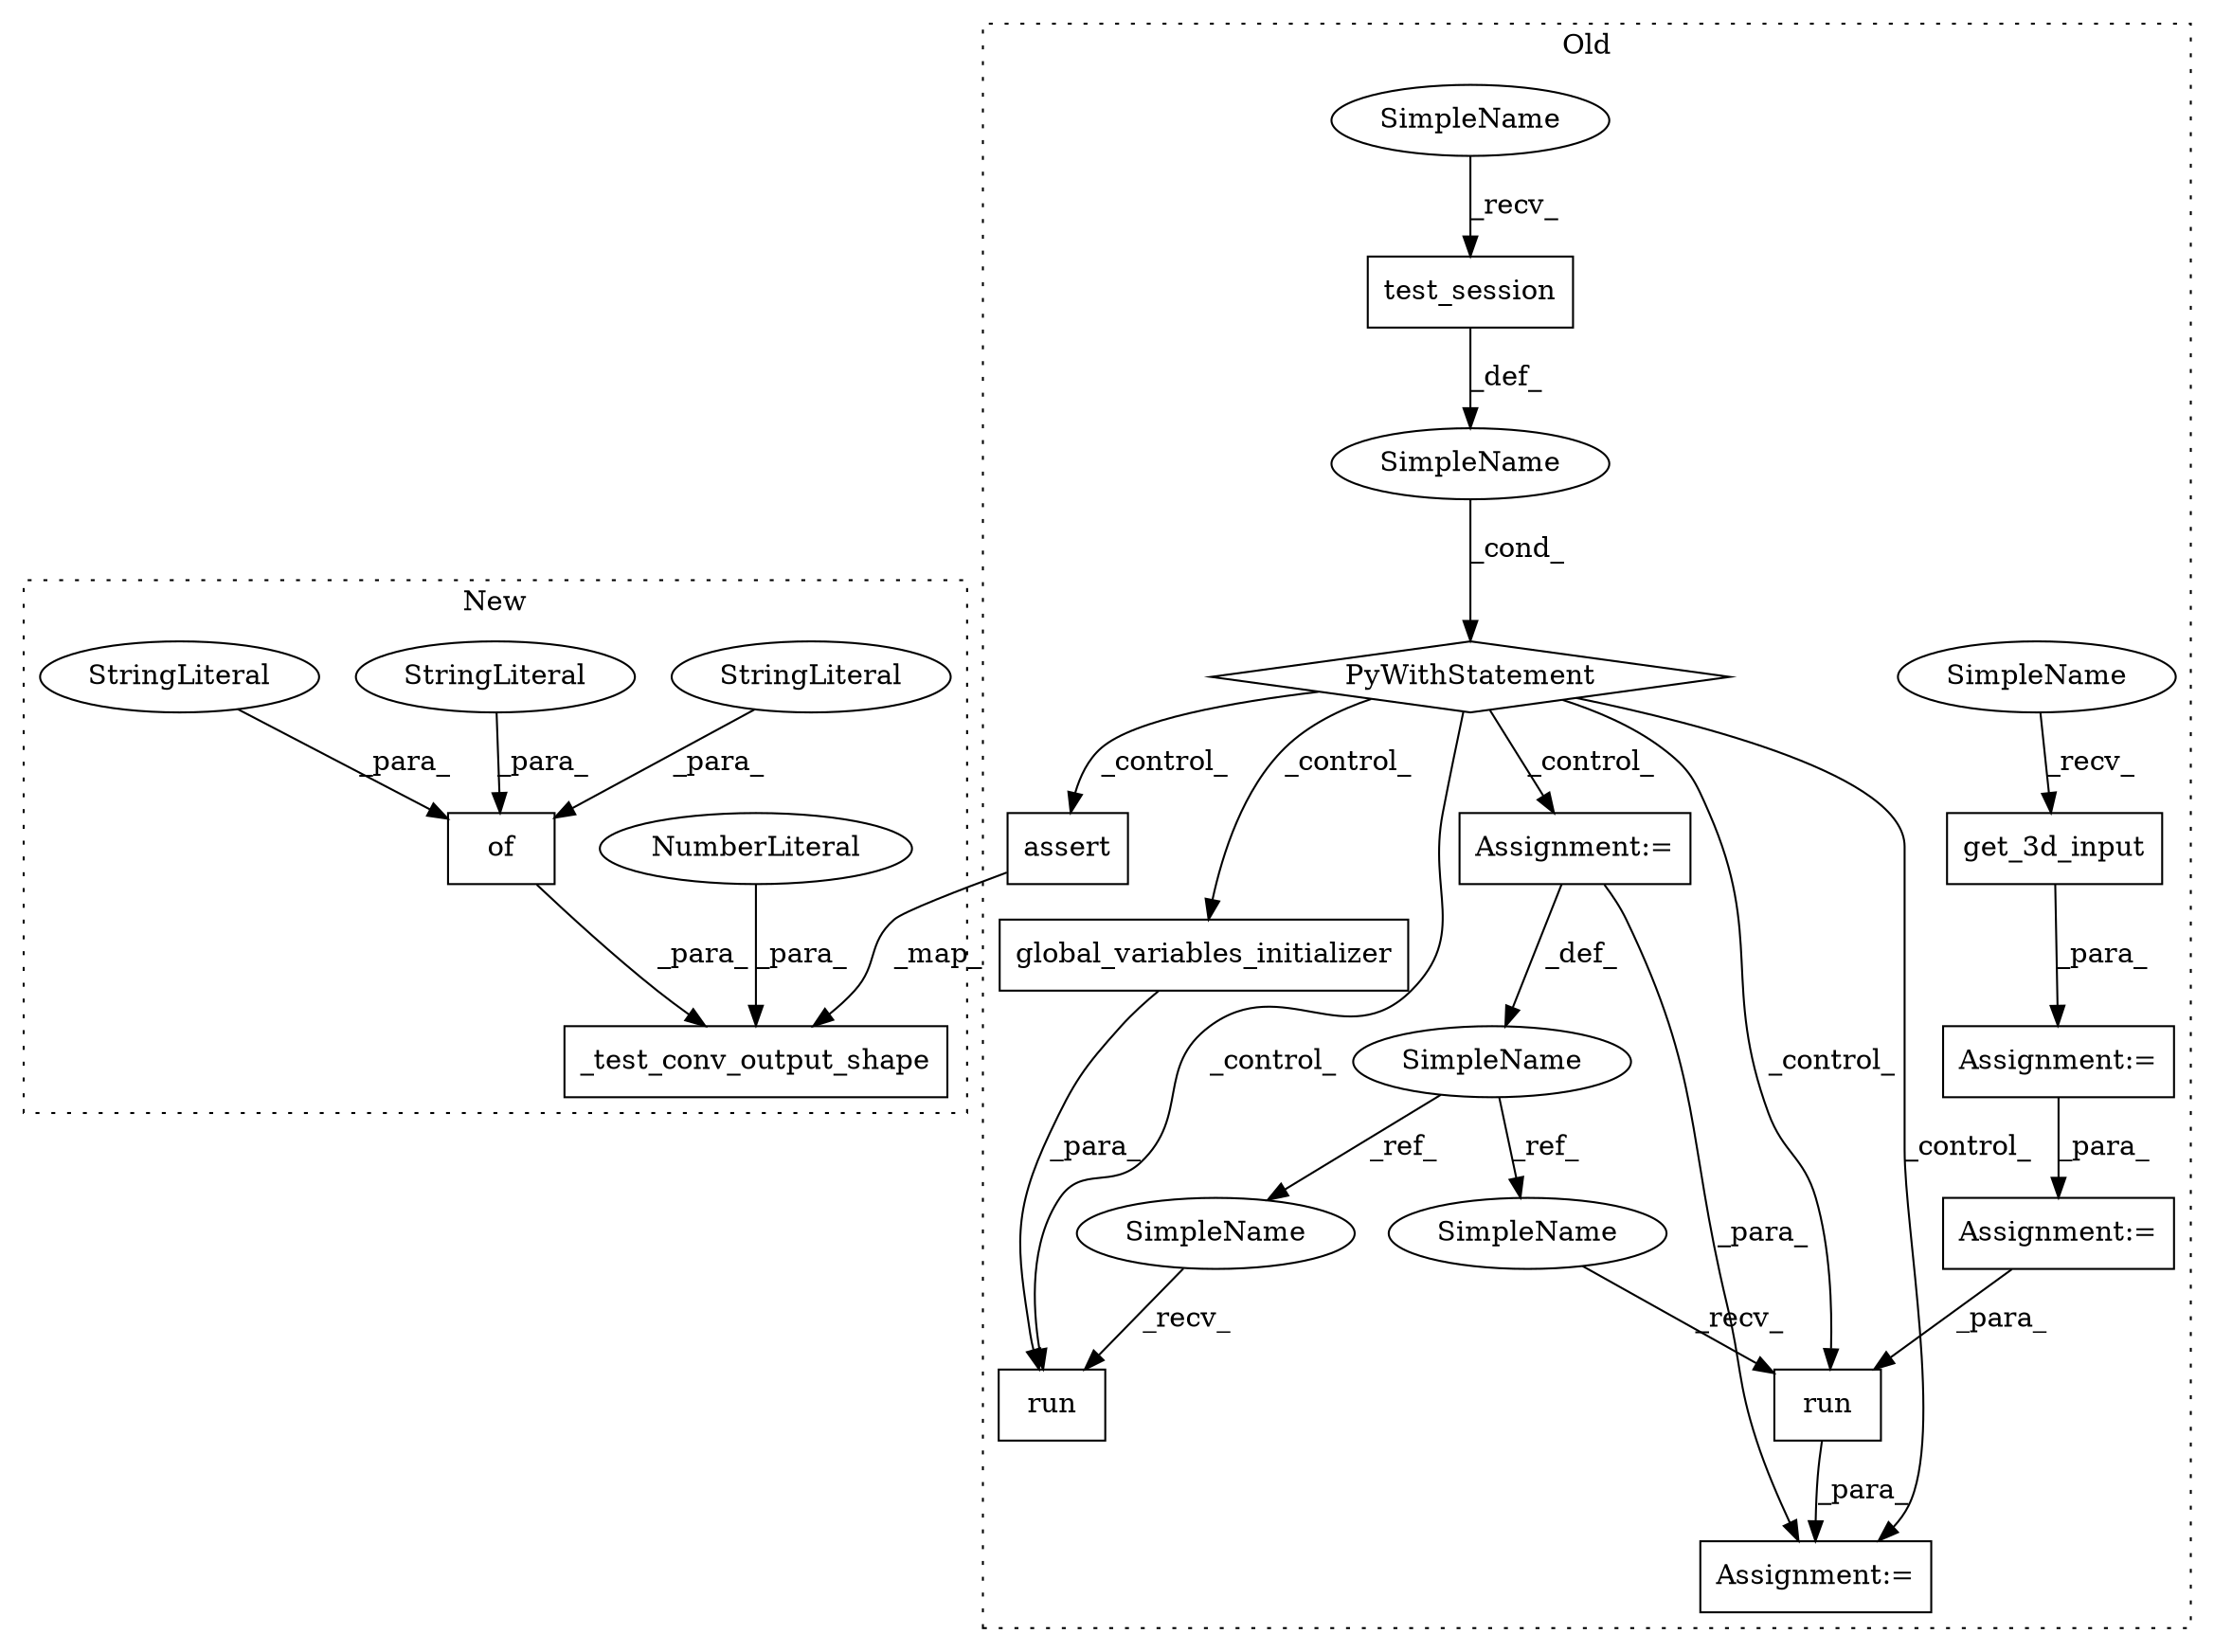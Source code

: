 digraph G {
subgraph cluster0 {
1 [label="assert" a="32" s="2414,2508" l="22,1" shape="box"];
3 [label="test_session" a="32" s="2273" l="14" shape="box"];
5 [label="SimpleName" a="42" s="" l="" shape="ellipse"];
6 [label="PyWithStatement" a="104" s="2258,2287" l="10,2" shape="diamond"];
7 [label="global_variables_initializer" a="32" s="2333" l="30" shape="box"];
9 [label="run" a="32" s="2318,2363" l="4,1" shape="box"];
13 [label="Assignment:=" a="7" s="2301" l="4" shape="box"];
14 [label="run" a="32" s="2384,2400" l="4,1" shape="box"];
15 [label="SimpleName" a="42" s="2301" l="4" shape="ellipse"];
16 [label="Assignment:=" a="7" s="2075" l="1" shape="box"];
17 [label="Assignment:=" a="7" s="2216" l="1" shape="box"];
18 [label="Assignment:=" a="7" s="2378" l="1" shape="box"];
19 [label="get_3d_input" a="32" s="2081" l="14" shape="box"];
20 [label="SimpleName" a="42" s="2313" l="4" shape="ellipse"];
21 [label="SimpleName" a="42" s="2379" l="4" shape="ellipse"];
22 [label="SimpleName" a="42" s="2076" l="4" shape="ellipse"];
23 [label="SimpleName" a="42" s="2268" l="4" shape="ellipse"];
label = "Old";
style="dotted";
}
subgraph cluster1 {
2 [label="_test_conv_output_shape" a="32" s="4080,4181" l="24,2" shape="box"];
4 [label="NumberLiteral" a="34" s="4104" l="1" shape="ellipse"];
8 [label="of" a="32" s="3875,4068" l="3,1" shape="box"];
10 [label="StringLiteral" a="45" s="3954" l="11" shape="ellipse"];
11 [label="StringLiteral" a="45" s="3928" l="8" shape="ellipse"];
12 [label="StringLiteral" a="45" s="3971" l="15" shape="ellipse"];
label = "New";
style="dotted";
}
1 -> 2 [label="_map_"];
3 -> 5 [label="_def_"];
4 -> 2 [label="_para_"];
5 -> 6 [label="_cond_"];
6 -> 7 [label="_control_"];
6 -> 14 [label="_control_"];
6 -> 1 [label="_control_"];
6 -> 18 [label="_control_"];
6 -> 9 [label="_control_"];
6 -> 13 [label="_control_"];
7 -> 9 [label="_para_"];
8 -> 2 [label="_para_"];
10 -> 8 [label="_para_"];
11 -> 8 [label="_para_"];
12 -> 8 [label="_para_"];
13 -> 15 [label="_def_"];
13 -> 18 [label="_para_"];
14 -> 18 [label="_para_"];
15 -> 21 [label="_ref_"];
15 -> 20 [label="_ref_"];
16 -> 17 [label="_para_"];
17 -> 14 [label="_para_"];
19 -> 16 [label="_para_"];
20 -> 9 [label="_recv_"];
21 -> 14 [label="_recv_"];
22 -> 19 [label="_recv_"];
23 -> 3 [label="_recv_"];
}